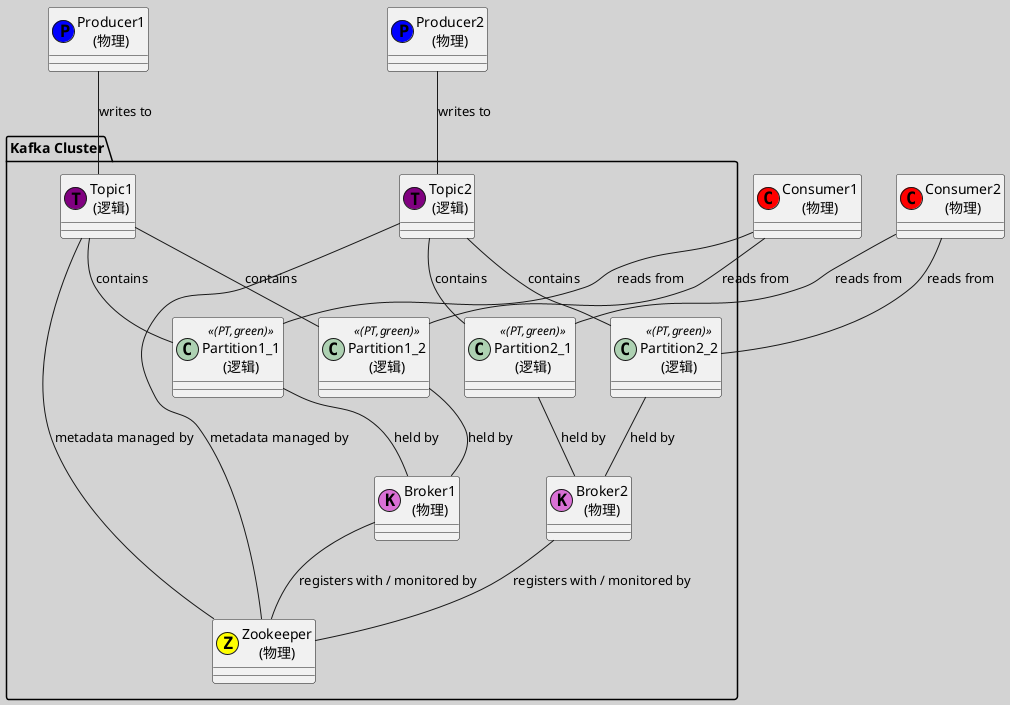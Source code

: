 @startuml
skinparam backgroundColor #D3D3D3

!define KafkaNode(x) class x << (K,orchid) >> 
!define ZookeeperNode(x) class x << (Z,yellow) >> 
!define ProducerNode(x) class x << (P,blue) >> 
!define ConsumerNode(x) class x << (C,red) >> 
!define PartitionNode(x) class x << (PT,green) >> 

package "Kafka Cluster" {
    KafkaNode("Broker1\n(物理)") 
    KafkaNode("Broker2\n(物理)") 
    ZookeeperNode("Zookeeper\n(物理)") 

    class "Topic1\n(逻辑)" << (T,purple) >> 
    class "Topic2\n(逻辑)" << (T,purple) >> 

    PartitionNode("Partition1_1\n(逻辑)") 
    PartitionNode("Partition1_2\n(逻辑)") 
    PartitionNode("Partition2_1\n(逻辑)") 
    PartitionNode("Partition2_2\n(逻辑)") 

    "Topic1\n(逻辑)" -- "Partition1_1\n(逻辑)" : contains
    "Topic1\n(逻辑)" -- "Partition1_2\n(逻辑)" : contains
    "Topic2\n(逻辑)" -- "Partition2_1\n(逻辑)" : contains
    "Topic2\n(逻辑)" -- "Partition2_2\n(逻辑)" : contains

    "Partition1_1\n(逻辑)" -- "Broker1\n(物理)" : held by
    "Partition1_2\n(逻辑)" -- "Broker1\n(物理)" : held by
    "Partition2_1\n(逻辑)" -- "Broker2\n(物理)" : held by
    "Partition2_2\n(逻辑)" -- "Broker2\n(物理)" : held by

    "Broker1\n(物理)" -- "Zookeeper\n(物理)" : registers with / monitored by
    "Broker2\n(物理)" -- "Zookeeper\n(物理)" : registers with / monitored by
    "Topic1\n(逻辑)" -- "Zookeeper\n(物理)" : metadata managed by
    "Topic2\n(逻辑)" -- "Zookeeper\n(物理)" : metadata managed by
}

ProducerNode("Producer1\n(物理)") 
ProducerNode("Producer2\n(物理)") 
ConsumerNode("Consumer1\n(物理)") 
ConsumerNode("Consumer2\n(物理)") 

"Producer1\n(物理)" -- "Topic1\n(逻辑)" : writes to
"Producer2\n(物理)" -- "Topic2\n(逻辑)" : writes to

"Consumer1\n(物理)" -- "Partition1_1\n(逻辑)" : reads from
"Consumer1\n(物理)" -- "Partition1_2\n(逻辑)" : reads from
"Consumer2\n(物理)" -- "Partition2_1\n(逻辑)" : reads from
"Consumer2\n(物理)" -- "Partition2_2\n(逻辑)" : reads from

@enduml
